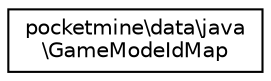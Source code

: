 digraph "Graphical Class Hierarchy"
{
 // INTERACTIVE_SVG=YES
 // LATEX_PDF_SIZE
  edge [fontname="Helvetica",fontsize="10",labelfontname="Helvetica",labelfontsize="10"];
  node [fontname="Helvetica",fontsize="10",shape=record];
  rankdir="LR";
  Node0 [label="pocketmine\\data\\java\l\\GameModeIdMap",height=0.2,width=0.4,color="black", fillcolor="white", style="filled",URL="$d9/d1c/classpocketmine_1_1data_1_1java_1_1_game_mode_id_map.html",tooltip=" "];
}
